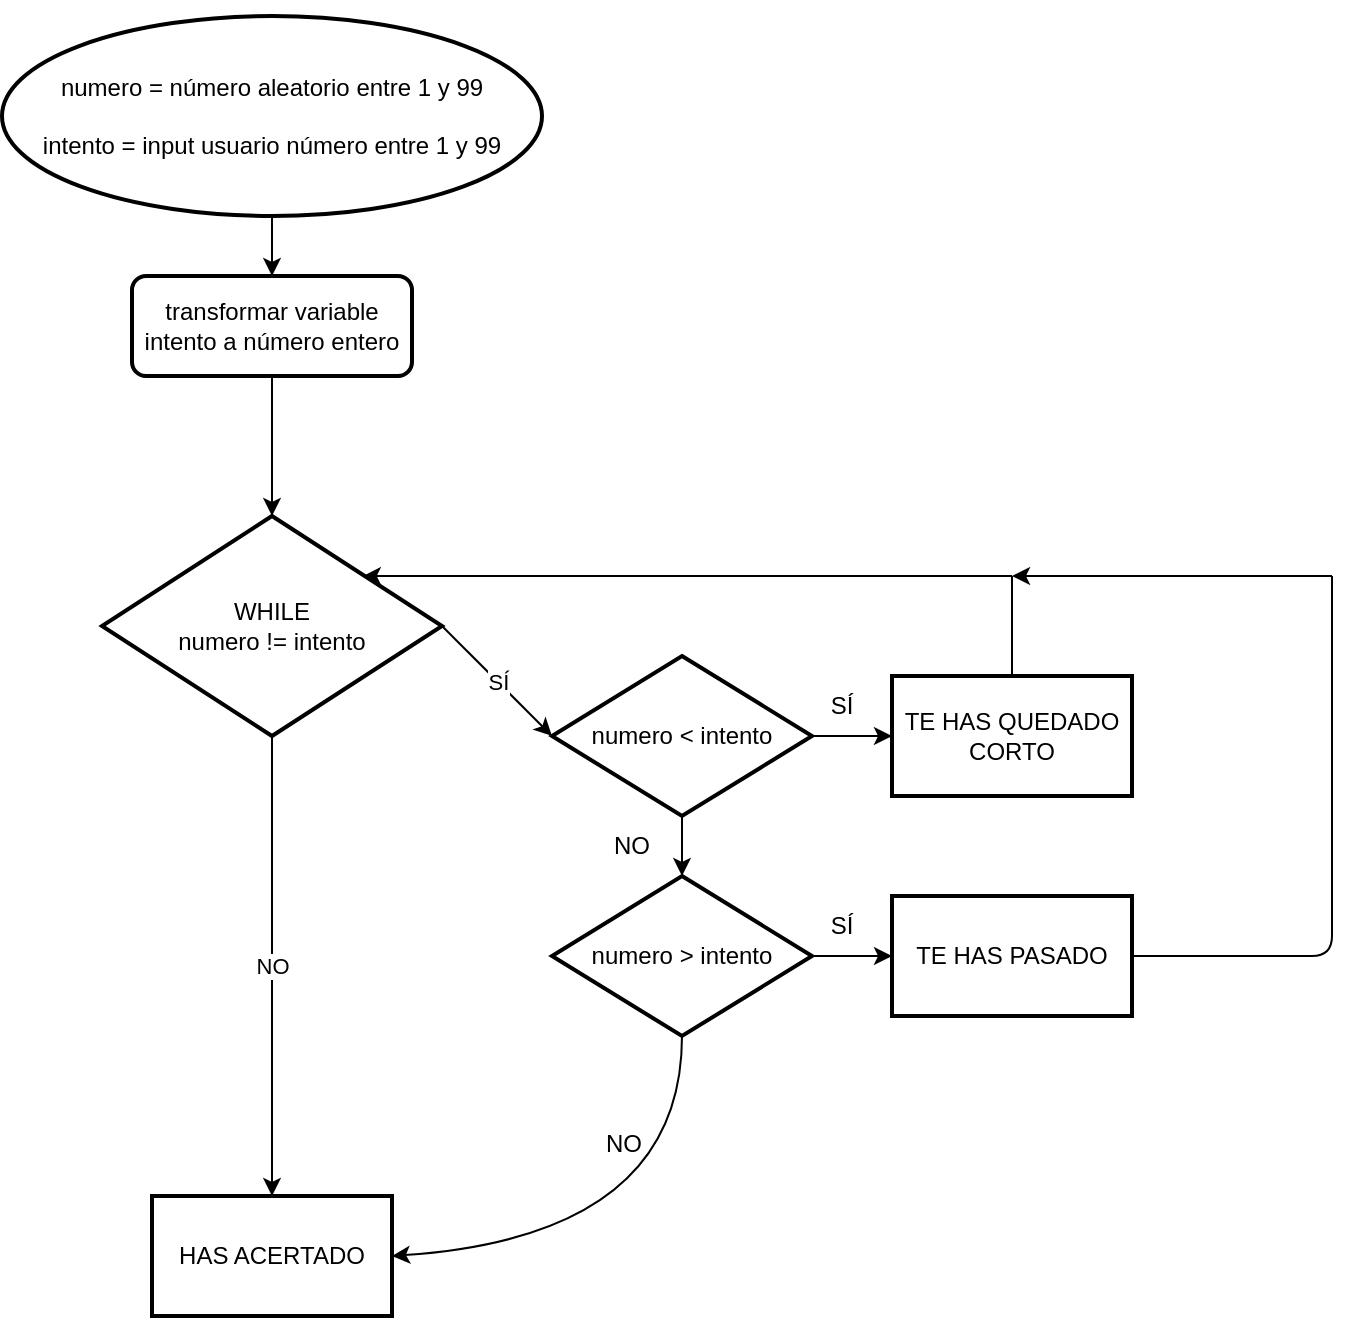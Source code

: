 <mxfile>
    <diagram id="MeJnH_R7xKxfWAZVG5XI" name="Page-1">
        <mxGraphModel dx="1149" dy="603" grid="1" gridSize="10" guides="1" tooltips="1" connect="1" arrows="1" fold="1" page="1" pageScale="1" pageWidth="827" pageHeight="1169" math="0" shadow="0">
            <root>
                <mxCell id="0"/>
                <mxCell id="1" parent="0"/>
                <mxCell id="17" value="" style="edgeStyle=none;html=1;startArrow=none;" edge="1" parent="1" source="40">
                    <mxGeometry relative="1" as="geometry">
                        <mxPoint x="216" y="20" as="sourcePoint"/>
                        <mxPoint x="216" y="100" as="targetPoint"/>
                    </mxGeometry>
                </mxCell>
                <mxCell id="22" value="" style="edgeStyle=none;html=1;" edge="1" parent="1" source="18" target="20">
                    <mxGeometry relative="1" as="geometry"/>
                </mxCell>
                <mxCell id="18" value="transformar variable intento a número entero" style="rounded=1;whiteSpace=wrap;html=1;absoluteArcSize=1;arcSize=14;strokeWidth=2;" vertex="1" parent="1">
                    <mxGeometry x="146" y="210" width="140" height="50" as="geometry"/>
                </mxCell>
                <mxCell id="20" value="WHILE&lt;br&gt;numero != intento" style="strokeWidth=2;html=1;shape=mxgraph.flowchart.decision;whiteSpace=wrap;" vertex="1" parent="1">
                    <mxGeometry x="131" y="330" width="170" height="110" as="geometry"/>
                </mxCell>
                <mxCell id="32" value="" style="edgeStyle=none;html=1;" edge="1" parent="1" source="26" target="30">
                    <mxGeometry relative="1" as="geometry"/>
                </mxCell>
                <mxCell id="36" value="" style="edgeStyle=none;html=1;" edge="1" parent="1" source="26" target="35">
                    <mxGeometry relative="1" as="geometry"/>
                </mxCell>
                <mxCell id="26" value="numero &amp;lt; intento" style="rhombus;whiteSpace=wrap;html=1;strokeWidth=2;" vertex="1" parent="1">
                    <mxGeometry x="356" y="400" width="130" height="80" as="geometry"/>
                </mxCell>
                <mxCell id="30" value="TE HAS QUEDADO CORTO" style="whiteSpace=wrap;html=1;strokeWidth=2;" vertex="1" parent="1">
                    <mxGeometry x="526" y="410" width="120" height="60" as="geometry"/>
                </mxCell>
                <mxCell id="33" value="HAS ACERTADO" style="whiteSpace=wrap;html=1;strokeWidth=2;" vertex="1" parent="1">
                    <mxGeometry x="156" y="670" width="120" height="60" as="geometry"/>
                </mxCell>
                <mxCell id="46" value="" style="edgeStyle=orthogonalEdgeStyle;html=1;" edge="1" parent="1" source="35" target="45">
                    <mxGeometry relative="1" as="geometry"/>
                </mxCell>
                <mxCell id="35" value="numero &amp;gt; intento" style="rhombus;whiteSpace=wrap;html=1;strokeWidth=2;" vertex="1" parent="1">
                    <mxGeometry x="356" y="510" width="130" height="80" as="geometry"/>
                </mxCell>
                <mxCell id="39" value="" style="endArrow=none;html=1;exitX=0.5;exitY=0;exitDx=0;exitDy=0;" edge="1" parent="1" source="30">
                    <mxGeometry width="50" height="50" relative="1" as="geometry">
                        <mxPoint x="616" y="410" as="sourcePoint"/>
                        <mxPoint x="586" y="360" as="targetPoint"/>
                    </mxGeometry>
                </mxCell>
                <mxCell id="43" value="" style="edgeStyle=orthogonalEdgeStyle;html=1;" edge="1" parent="1" source="40" target="18">
                    <mxGeometry relative="1" as="geometry"/>
                </mxCell>
                <mxCell id="40" value="numero = número aleatorio entre 1 y 99&lt;br&gt;&lt;br&gt;intento = input usuario número entre 1 y 99" style="ellipse;whiteSpace=wrap;html=1;rounded=1;arcSize=14;strokeWidth=2;" vertex="1" parent="1">
                    <mxGeometry x="81" y="80" width="270" height="100" as="geometry"/>
                </mxCell>
                <mxCell id="44" value="" style="endArrow=classic;html=1;entryX=0.767;entryY=0.273;entryDx=0;entryDy=0;entryPerimeter=0;" edge="1" parent="1" target="20">
                    <mxGeometry width="50" height="50" relative="1" as="geometry">
                        <mxPoint x="586" y="360" as="sourcePoint"/>
                        <mxPoint x="466" y="260" as="targetPoint"/>
                    </mxGeometry>
                </mxCell>
                <mxCell id="45" value="TE HAS PASADO" style="whiteSpace=wrap;html=1;strokeWidth=2;" vertex="1" parent="1">
                    <mxGeometry x="526" y="520" width="120" height="60" as="geometry"/>
                </mxCell>
                <mxCell id="51" value="" style="endArrow=none;html=1;" edge="1" parent="1">
                    <mxGeometry width="50" height="50" relative="1" as="geometry">
                        <mxPoint x="646" y="550" as="sourcePoint"/>
                        <mxPoint x="746" y="360" as="targetPoint"/>
                        <Array as="points">
                            <mxPoint x="746" y="550"/>
                        </Array>
                    </mxGeometry>
                </mxCell>
                <mxCell id="52" value="" style="endArrow=classic;html=1;" edge="1" parent="1">
                    <mxGeometry width="50" height="50" relative="1" as="geometry">
                        <mxPoint x="746" y="360" as="sourcePoint"/>
                        <mxPoint x="586" y="360" as="targetPoint"/>
                    </mxGeometry>
                </mxCell>
                <mxCell id="53" value="SÍ" style="text;html=1;strokeColor=none;fillColor=none;align=center;verticalAlign=middle;whiteSpace=wrap;rounded=0;" vertex="1" parent="1">
                    <mxGeometry x="486" y="410" width="30" height="30" as="geometry"/>
                </mxCell>
                <mxCell id="54" value="NO" style="text;html=1;strokeColor=none;fillColor=none;align=center;verticalAlign=middle;whiteSpace=wrap;rounded=0;" vertex="1" parent="1">
                    <mxGeometry x="381" y="480" width="30" height="30" as="geometry"/>
                </mxCell>
                <mxCell id="55" value="SÍ" style="text;html=1;strokeColor=none;fillColor=none;align=center;verticalAlign=middle;whiteSpace=wrap;rounded=0;" vertex="1" parent="1">
                    <mxGeometry x="486" y="520" width="30" height="30" as="geometry"/>
                </mxCell>
                <mxCell id="58" value="&lt;div style=&quot;text-align: center&quot;&gt;&lt;span&gt;&lt;font face=&quot;helvetica&quot;&gt;NO&lt;/font&gt;&lt;/span&gt;&lt;/div&gt;" style="text;whiteSpace=wrap;html=1;" vertex="1" parent="1">
                    <mxGeometry x="381" y="630" width="30" height="30" as="geometry"/>
                </mxCell>
                <mxCell id="69" value="" style="curved=1;endArrow=classic;html=1;exitX=0.5;exitY=1;exitDx=0;exitDy=0;entryX=1;entryY=0.5;entryDx=0;entryDy=0;" edge="1" parent="1" source="35" target="33">
                    <mxGeometry width="50" height="50" relative="1" as="geometry">
                        <mxPoint x="396" y="690" as="sourcePoint"/>
                        <mxPoint x="446" y="640" as="targetPoint"/>
                        <Array as="points">
                            <mxPoint x="421" y="690"/>
                        </Array>
                    </mxGeometry>
                </mxCell>
                <mxCell id="71" value="" style="endArrow=classic;html=1;exitX=1;exitY=0.5;exitDx=0;exitDy=0;exitPerimeter=0;entryX=0;entryY=0.5;entryDx=0;entryDy=0;" edge="1" parent="1" source="20" target="26">
                    <mxGeometry relative="1" as="geometry">
                        <mxPoint x="246" y="490" as="sourcePoint"/>
                        <mxPoint x="346" y="490" as="targetPoint"/>
                    </mxGeometry>
                </mxCell>
                <mxCell id="72" value="SÍ" style="edgeLabel;resizable=0;html=1;align=center;verticalAlign=middle;" connectable="0" vertex="1" parent="71">
                    <mxGeometry relative="1" as="geometry"/>
                </mxCell>
                <mxCell id="73" value="" style="endArrow=classic;html=1;exitX=0.5;exitY=1;exitDx=0;exitDy=0;exitPerimeter=0;" edge="1" parent="1" source="20" target="33">
                    <mxGeometry relative="1" as="geometry">
                        <mxPoint x="210" y="470" as="sourcePoint"/>
                        <mxPoint x="310" y="470" as="targetPoint"/>
                    </mxGeometry>
                </mxCell>
                <mxCell id="74" value="NO" style="edgeLabel;resizable=0;html=1;align=center;verticalAlign=middle;" connectable="0" vertex="1" parent="73">
                    <mxGeometry relative="1" as="geometry"/>
                </mxCell>
            </root>
        </mxGraphModel>
    </diagram>
</mxfile>
